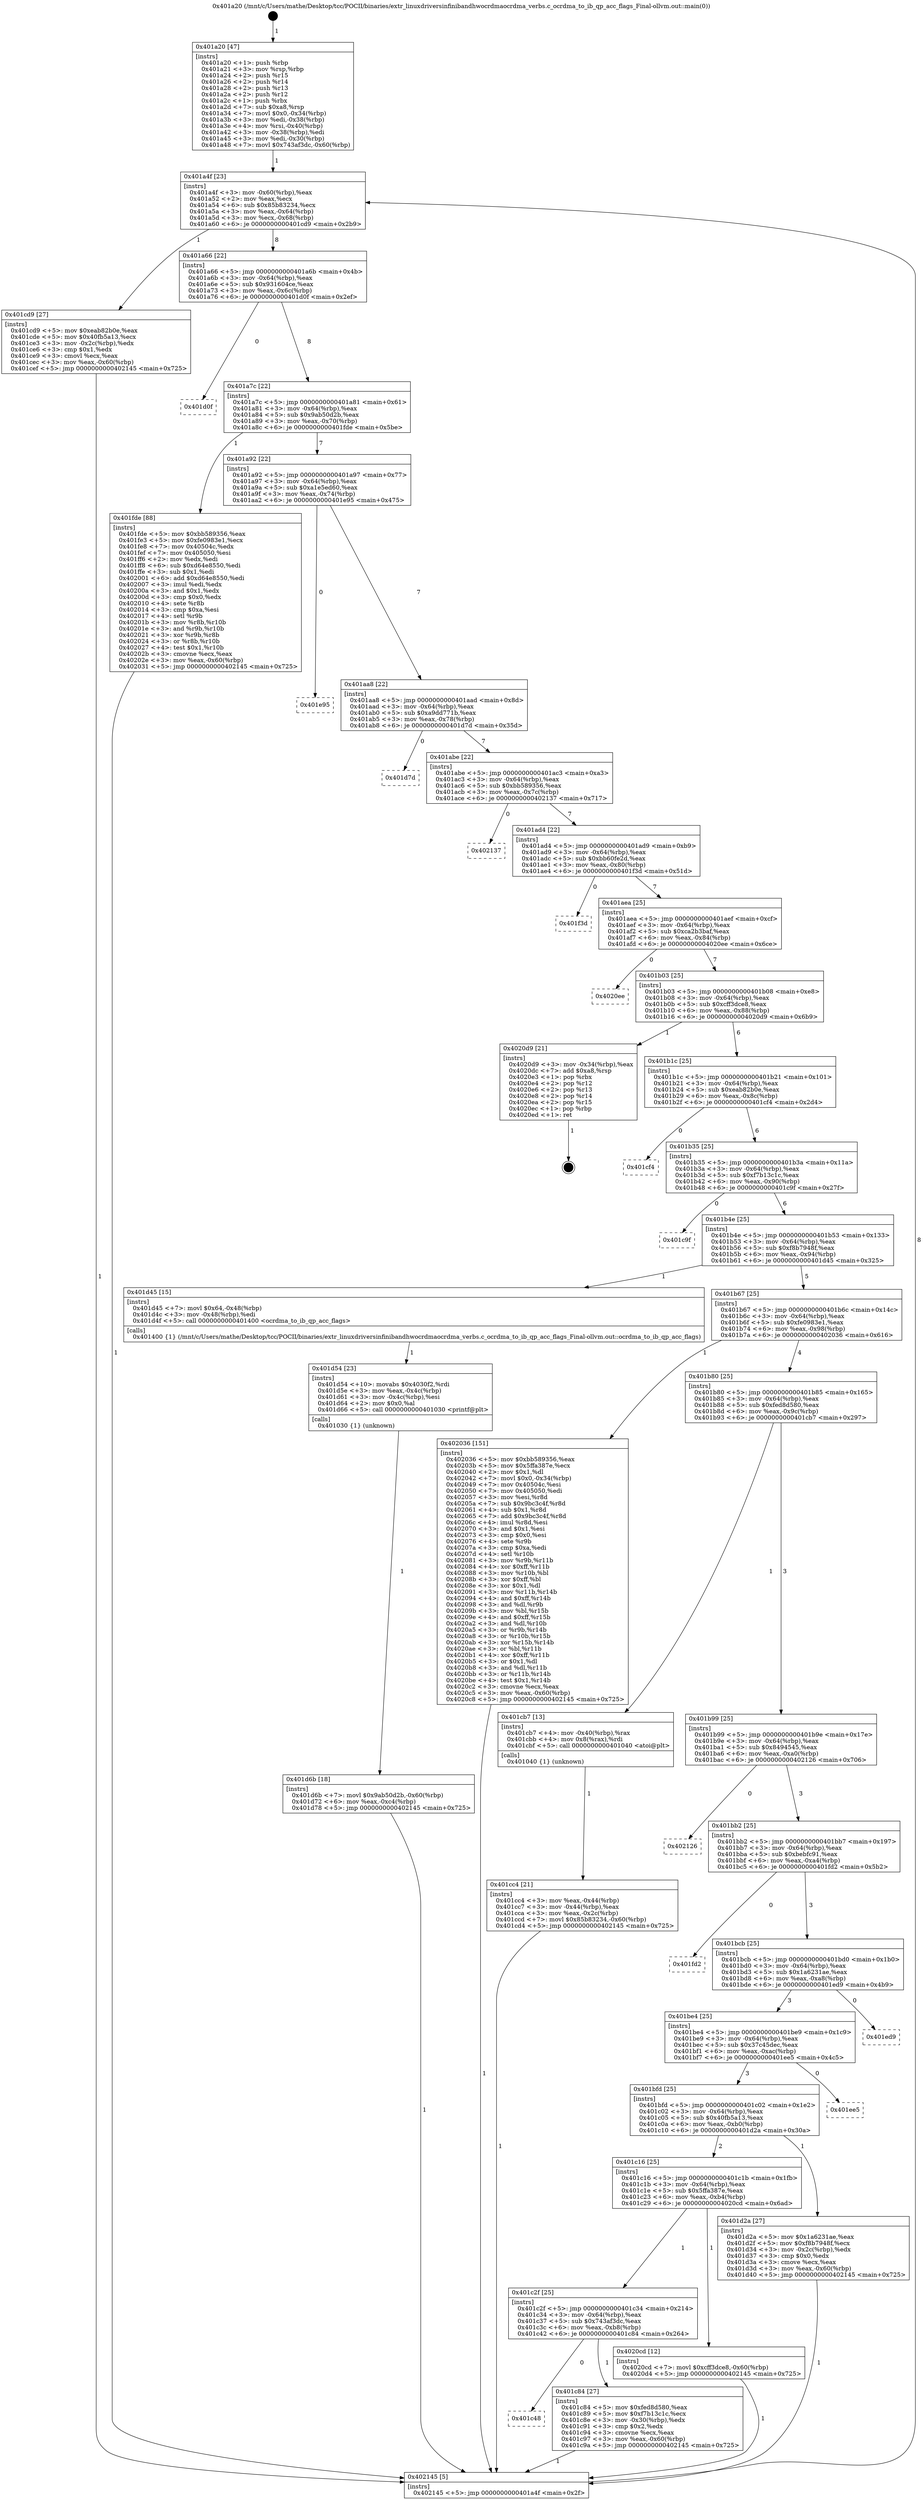 digraph "0x401a20" {
  label = "0x401a20 (/mnt/c/Users/mathe/Desktop/tcc/POCII/binaries/extr_linuxdriversinfinibandhwocrdmaocrdma_verbs.c_ocrdma_to_ib_qp_acc_flags_Final-ollvm.out::main(0))"
  labelloc = "t"
  node[shape=record]

  Entry [label="",width=0.3,height=0.3,shape=circle,fillcolor=black,style=filled]
  "0x401a4f" [label="{
     0x401a4f [23]\l
     | [instrs]\l
     &nbsp;&nbsp;0x401a4f \<+3\>: mov -0x60(%rbp),%eax\l
     &nbsp;&nbsp;0x401a52 \<+2\>: mov %eax,%ecx\l
     &nbsp;&nbsp;0x401a54 \<+6\>: sub $0x85b83234,%ecx\l
     &nbsp;&nbsp;0x401a5a \<+3\>: mov %eax,-0x64(%rbp)\l
     &nbsp;&nbsp;0x401a5d \<+3\>: mov %ecx,-0x68(%rbp)\l
     &nbsp;&nbsp;0x401a60 \<+6\>: je 0000000000401cd9 \<main+0x2b9\>\l
  }"]
  "0x401cd9" [label="{
     0x401cd9 [27]\l
     | [instrs]\l
     &nbsp;&nbsp;0x401cd9 \<+5\>: mov $0xeab82b0e,%eax\l
     &nbsp;&nbsp;0x401cde \<+5\>: mov $0x40fb5a13,%ecx\l
     &nbsp;&nbsp;0x401ce3 \<+3\>: mov -0x2c(%rbp),%edx\l
     &nbsp;&nbsp;0x401ce6 \<+3\>: cmp $0x1,%edx\l
     &nbsp;&nbsp;0x401ce9 \<+3\>: cmovl %ecx,%eax\l
     &nbsp;&nbsp;0x401cec \<+3\>: mov %eax,-0x60(%rbp)\l
     &nbsp;&nbsp;0x401cef \<+5\>: jmp 0000000000402145 \<main+0x725\>\l
  }"]
  "0x401a66" [label="{
     0x401a66 [22]\l
     | [instrs]\l
     &nbsp;&nbsp;0x401a66 \<+5\>: jmp 0000000000401a6b \<main+0x4b\>\l
     &nbsp;&nbsp;0x401a6b \<+3\>: mov -0x64(%rbp),%eax\l
     &nbsp;&nbsp;0x401a6e \<+5\>: sub $0x931604ce,%eax\l
     &nbsp;&nbsp;0x401a73 \<+3\>: mov %eax,-0x6c(%rbp)\l
     &nbsp;&nbsp;0x401a76 \<+6\>: je 0000000000401d0f \<main+0x2ef\>\l
  }"]
  Exit [label="",width=0.3,height=0.3,shape=circle,fillcolor=black,style=filled,peripheries=2]
  "0x401d0f" [label="{
     0x401d0f\l
  }", style=dashed]
  "0x401a7c" [label="{
     0x401a7c [22]\l
     | [instrs]\l
     &nbsp;&nbsp;0x401a7c \<+5\>: jmp 0000000000401a81 \<main+0x61\>\l
     &nbsp;&nbsp;0x401a81 \<+3\>: mov -0x64(%rbp),%eax\l
     &nbsp;&nbsp;0x401a84 \<+5\>: sub $0x9ab50d2b,%eax\l
     &nbsp;&nbsp;0x401a89 \<+3\>: mov %eax,-0x70(%rbp)\l
     &nbsp;&nbsp;0x401a8c \<+6\>: je 0000000000401fde \<main+0x5be\>\l
  }"]
  "0x401d6b" [label="{
     0x401d6b [18]\l
     | [instrs]\l
     &nbsp;&nbsp;0x401d6b \<+7\>: movl $0x9ab50d2b,-0x60(%rbp)\l
     &nbsp;&nbsp;0x401d72 \<+6\>: mov %eax,-0xc4(%rbp)\l
     &nbsp;&nbsp;0x401d78 \<+5\>: jmp 0000000000402145 \<main+0x725\>\l
  }"]
  "0x401fde" [label="{
     0x401fde [88]\l
     | [instrs]\l
     &nbsp;&nbsp;0x401fde \<+5\>: mov $0xbb589356,%eax\l
     &nbsp;&nbsp;0x401fe3 \<+5\>: mov $0xfe0983e1,%ecx\l
     &nbsp;&nbsp;0x401fe8 \<+7\>: mov 0x40504c,%edx\l
     &nbsp;&nbsp;0x401fef \<+7\>: mov 0x405050,%esi\l
     &nbsp;&nbsp;0x401ff6 \<+2\>: mov %edx,%edi\l
     &nbsp;&nbsp;0x401ff8 \<+6\>: sub $0xd64e8550,%edi\l
     &nbsp;&nbsp;0x401ffe \<+3\>: sub $0x1,%edi\l
     &nbsp;&nbsp;0x402001 \<+6\>: add $0xd64e8550,%edi\l
     &nbsp;&nbsp;0x402007 \<+3\>: imul %edi,%edx\l
     &nbsp;&nbsp;0x40200a \<+3\>: and $0x1,%edx\l
     &nbsp;&nbsp;0x40200d \<+3\>: cmp $0x0,%edx\l
     &nbsp;&nbsp;0x402010 \<+4\>: sete %r8b\l
     &nbsp;&nbsp;0x402014 \<+3\>: cmp $0xa,%esi\l
     &nbsp;&nbsp;0x402017 \<+4\>: setl %r9b\l
     &nbsp;&nbsp;0x40201b \<+3\>: mov %r8b,%r10b\l
     &nbsp;&nbsp;0x40201e \<+3\>: and %r9b,%r10b\l
     &nbsp;&nbsp;0x402021 \<+3\>: xor %r9b,%r8b\l
     &nbsp;&nbsp;0x402024 \<+3\>: or %r8b,%r10b\l
     &nbsp;&nbsp;0x402027 \<+4\>: test $0x1,%r10b\l
     &nbsp;&nbsp;0x40202b \<+3\>: cmovne %ecx,%eax\l
     &nbsp;&nbsp;0x40202e \<+3\>: mov %eax,-0x60(%rbp)\l
     &nbsp;&nbsp;0x402031 \<+5\>: jmp 0000000000402145 \<main+0x725\>\l
  }"]
  "0x401a92" [label="{
     0x401a92 [22]\l
     | [instrs]\l
     &nbsp;&nbsp;0x401a92 \<+5\>: jmp 0000000000401a97 \<main+0x77\>\l
     &nbsp;&nbsp;0x401a97 \<+3\>: mov -0x64(%rbp),%eax\l
     &nbsp;&nbsp;0x401a9a \<+5\>: sub $0xa1e5ed60,%eax\l
     &nbsp;&nbsp;0x401a9f \<+3\>: mov %eax,-0x74(%rbp)\l
     &nbsp;&nbsp;0x401aa2 \<+6\>: je 0000000000401e95 \<main+0x475\>\l
  }"]
  "0x401d54" [label="{
     0x401d54 [23]\l
     | [instrs]\l
     &nbsp;&nbsp;0x401d54 \<+10\>: movabs $0x4030f2,%rdi\l
     &nbsp;&nbsp;0x401d5e \<+3\>: mov %eax,-0x4c(%rbp)\l
     &nbsp;&nbsp;0x401d61 \<+3\>: mov -0x4c(%rbp),%esi\l
     &nbsp;&nbsp;0x401d64 \<+2\>: mov $0x0,%al\l
     &nbsp;&nbsp;0x401d66 \<+5\>: call 0000000000401030 \<printf@plt\>\l
     | [calls]\l
     &nbsp;&nbsp;0x401030 \{1\} (unknown)\l
  }"]
  "0x401e95" [label="{
     0x401e95\l
  }", style=dashed]
  "0x401aa8" [label="{
     0x401aa8 [22]\l
     | [instrs]\l
     &nbsp;&nbsp;0x401aa8 \<+5\>: jmp 0000000000401aad \<main+0x8d\>\l
     &nbsp;&nbsp;0x401aad \<+3\>: mov -0x64(%rbp),%eax\l
     &nbsp;&nbsp;0x401ab0 \<+5\>: sub $0xa9dd771b,%eax\l
     &nbsp;&nbsp;0x401ab5 \<+3\>: mov %eax,-0x78(%rbp)\l
     &nbsp;&nbsp;0x401ab8 \<+6\>: je 0000000000401d7d \<main+0x35d\>\l
  }"]
  "0x401cc4" [label="{
     0x401cc4 [21]\l
     | [instrs]\l
     &nbsp;&nbsp;0x401cc4 \<+3\>: mov %eax,-0x44(%rbp)\l
     &nbsp;&nbsp;0x401cc7 \<+3\>: mov -0x44(%rbp),%eax\l
     &nbsp;&nbsp;0x401cca \<+3\>: mov %eax,-0x2c(%rbp)\l
     &nbsp;&nbsp;0x401ccd \<+7\>: movl $0x85b83234,-0x60(%rbp)\l
     &nbsp;&nbsp;0x401cd4 \<+5\>: jmp 0000000000402145 \<main+0x725\>\l
  }"]
  "0x401d7d" [label="{
     0x401d7d\l
  }", style=dashed]
  "0x401abe" [label="{
     0x401abe [22]\l
     | [instrs]\l
     &nbsp;&nbsp;0x401abe \<+5\>: jmp 0000000000401ac3 \<main+0xa3\>\l
     &nbsp;&nbsp;0x401ac3 \<+3\>: mov -0x64(%rbp),%eax\l
     &nbsp;&nbsp;0x401ac6 \<+5\>: sub $0xbb589356,%eax\l
     &nbsp;&nbsp;0x401acb \<+3\>: mov %eax,-0x7c(%rbp)\l
     &nbsp;&nbsp;0x401ace \<+6\>: je 0000000000402137 \<main+0x717\>\l
  }"]
  "0x401a20" [label="{
     0x401a20 [47]\l
     | [instrs]\l
     &nbsp;&nbsp;0x401a20 \<+1\>: push %rbp\l
     &nbsp;&nbsp;0x401a21 \<+3\>: mov %rsp,%rbp\l
     &nbsp;&nbsp;0x401a24 \<+2\>: push %r15\l
     &nbsp;&nbsp;0x401a26 \<+2\>: push %r14\l
     &nbsp;&nbsp;0x401a28 \<+2\>: push %r13\l
     &nbsp;&nbsp;0x401a2a \<+2\>: push %r12\l
     &nbsp;&nbsp;0x401a2c \<+1\>: push %rbx\l
     &nbsp;&nbsp;0x401a2d \<+7\>: sub $0xa8,%rsp\l
     &nbsp;&nbsp;0x401a34 \<+7\>: movl $0x0,-0x34(%rbp)\l
     &nbsp;&nbsp;0x401a3b \<+3\>: mov %edi,-0x38(%rbp)\l
     &nbsp;&nbsp;0x401a3e \<+4\>: mov %rsi,-0x40(%rbp)\l
     &nbsp;&nbsp;0x401a42 \<+3\>: mov -0x38(%rbp),%edi\l
     &nbsp;&nbsp;0x401a45 \<+3\>: mov %edi,-0x30(%rbp)\l
     &nbsp;&nbsp;0x401a48 \<+7\>: movl $0x743af3dc,-0x60(%rbp)\l
  }"]
  "0x402137" [label="{
     0x402137\l
  }", style=dashed]
  "0x401ad4" [label="{
     0x401ad4 [22]\l
     | [instrs]\l
     &nbsp;&nbsp;0x401ad4 \<+5\>: jmp 0000000000401ad9 \<main+0xb9\>\l
     &nbsp;&nbsp;0x401ad9 \<+3\>: mov -0x64(%rbp),%eax\l
     &nbsp;&nbsp;0x401adc \<+5\>: sub $0xbb60fe2d,%eax\l
     &nbsp;&nbsp;0x401ae1 \<+3\>: mov %eax,-0x80(%rbp)\l
     &nbsp;&nbsp;0x401ae4 \<+6\>: je 0000000000401f3d \<main+0x51d\>\l
  }"]
  "0x402145" [label="{
     0x402145 [5]\l
     | [instrs]\l
     &nbsp;&nbsp;0x402145 \<+5\>: jmp 0000000000401a4f \<main+0x2f\>\l
  }"]
  "0x401f3d" [label="{
     0x401f3d\l
  }", style=dashed]
  "0x401aea" [label="{
     0x401aea [25]\l
     | [instrs]\l
     &nbsp;&nbsp;0x401aea \<+5\>: jmp 0000000000401aef \<main+0xcf\>\l
     &nbsp;&nbsp;0x401aef \<+3\>: mov -0x64(%rbp),%eax\l
     &nbsp;&nbsp;0x401af2 \<+5\>: sub $0xca2b3baf,%eax\l
     &nbsp;&nbsp;0x401af7 \<+6\>: mov %eax,-0x84(%rbp)\l
     &nbsp;&nbsp;0x401afd \<+6\>: je 00000000004020ee \<main+0x6ce\>\l
  }"]
  "0x401c48" [label="{
     0x401c48\l
  }", style=dashed]
  "0x4020ee" [label="{
     0x4020ee\l
  }", style=dashed]
  "0x401b03" [label="{
     0x401b03 [25]\l
     | [instrs]\l
     &nbsp;&nbsp;0x401b03 \<+5\>: jmp 0000000000401b08 \<main+0xe8\>\l
     &nbsp;&nbsp;0x401b08 \<+3\>: mov -0x64(%rbp),%eax\l
     &nbsp;&nbsp;0x401b0b \<+5\>: sub $0xcff3dce8,%eax\l
     &nbsp;&nbsp;0x401b10 \<+6\>: mov %eax,-0x88(%rbp)\l
     &nbsp;&nbsp;0x401b16 \<+6\>: je 00000000004020d9 \<main+0x6b9\>\l
  }"]
  "0x401c84" [label="{
     0x401c84 [27]\l
     | [instrs]\l
     &nbsp;&nbsp;0x401c84 \<+5\>: mov $0xfed8d580,%eax\l
     &nbsp;&nbsp;0x401c89 \<+5\>: mov $0xf7b13c1c,%ecx\l
     &nbsp;&nbsp;0x401c8e \<+3\>: mov -0x30(%rbp),%edx\l
     &nbsp;&nbsp;0x401c91 \<+3\>: cmp $0x2,%edx\l
     &nbsp;&nbsp;0x401c94 \<+3\>: cmovne %ecx,%eax\l
     &nbsp;&nbsp;0x401c97 \<+3\>: mov %eax,-0x60(%rbp)\l
     &nbsp;&nbsp;0x401c9a \<+5\>: jmp 0000000000402145 \<main+0x725\>\l
  }"]
  "0x4020d9" [label="{
     0x4020d9 [21]\l
     | [instrs]\l
     &nbsp;&nbsp;0x4020d9 \<+3\>: mov -0x34(%rbp),%eax\l
     &nbsp;&nbsp;0x4020dc \<+7\>: add $0xa8,%rsp\l
     &nbsp;&nbsp;0x4020e3 \<+1\>: pop %rbx\l
     &nbsp;&nbsp;0x4020e4 \<+2\>: pop %r12\l
     &nbsp;&nbsp;0x4020e6 \<+2\>: pop %r13\l
     &nbsp;&nbsp;0x4020e8 \<+2\>: pop %r14\l
     &nbsp;&nbsp;0x4020ea \<+2\>: pop %r15\l
     &nbsp;&nbsp;0x4020ec \<+1\>: pop %rbp\l
     &nbsp;&nbsp;0x4020ed \<+1\>: ret\l
  }"]
  "0x401b1c" [label="{
     0x401b1c [25]\l
     | [instrs]\l
     &nbsp;&nbsp;0x401b1c \<+5\>: jmp 0000000000401b21 \<main+0x101\>\l
     &nbsp;&nbsp;0x401b21 \<+3\>: mov -0x64(%rbp),%eax\l
     &nbsp;&nbsp;0x401b24 \<+5\>: sub $0xeab82b0e,%eax\l
     &nbsp;&nbsp;0x401b29 \<+6\>: mov %eax,-0x8c(%rbp)\l
     &nbsp;&nbsp;0x401b2f \<+6\>: je 0000000000401cf4 \<main+0x2d4\>\l
  }"]
  "0x401c2f" [label="{
     0x401c2f [25]\l
     | [instrs]\l
     &nbsp;&nbsp;0x401c2f \<+5\>: jmp 0000000000401c34 \<main+0x214\>\l
     &nbsp;&nbsp;0x401c34 \<+3\>: mov -0x64(%rbp),%eax\l
     &nbsp;&nbsp;0x401c37 \<+5\>: sub $0x743af3dc,%eax\l
     &nbsp;&nbsp;0x401c3c \<+6\>: mov %eax,-0xb8(%rbp)\l
     &nbsp;&nbsp;0x401c42 \<+6\>: je 0000000000401c84 \<main+0x264\>\l
  }"]
  "0x401cf4" [label="{
     0x401cf4\l
  }", style=dashed]
  "0x401b35" [label="{
     0x401b35 [25]\l
     | [instrs]\l
     &nbsp;&nbsp;0x401b35 \<+5\>: jmp 0000000000401b3a \<main+0x11a\>\l
     &nbsp;&nbsp;0x401b3a \<+3\>: mov -0x64(%rbp),%eax\l
     &nbsp;&nbsp;0x401b3d \<+5\>: sub $0xf7b13c1c,%eax\l
     &nbsp;&nbsp;0x401b42 \<+6\>: mov %eax,-0x90(%rbp)\l
     &nbsp;&nbsp;0x401b48 \<+6\>: je 0000000000401c9f \<main+0x27f\>\l
  }"]
  "0x4020cd" [label="{
     0x4020cd [12]\l
     | [instrs]\l
     &nbsp;&nbsp;0x4020cd \<+7\>: movl $0xcff3dce8,-0x60(%rbp)\l
     &nbsp;&nbsp;0x4020d4 \<+5\>: jmp 0000000000402145 \<main+0x725\>\l
  }"]
  "0x401c9f" [label="{
     0x401c9f\l
  }", style=dashed]
  "0x401b4e" [label="{
     0x401b4e [25]\l
     | [instrs]\l
     &nbsp;&nbsp;0x401b4e \<+5\>: jmp 0000000000401b53 \<main+0x133\>\l
     &nbsp;&nbsp;0x401b53 \<+3\>: mov -0x64(%rbp),%eax\l
     &nbsp;&nbsp;0x401b56 \<+5\>: sub $0xf8b7948f,%eax\l
     &nbsp;&nbsp;0x401b5b \<+6\>: mov %eax,-0x94(%rbp)\l
     &nbsp;&nbsp;0x401b61 \<+6\>: je 0000000000401d45 \<main+0x325\>\l
  }"]
  "0x401c16" [label="{
     0x401c16 [25]\l
     | [instrs]\l
     &nbsp;&nbsp;0x401c16 \<+5\>: jmp 0000000000401c1b \<main+0x1fb\>\l
     &nbsp;&nbsp;0x401c1b \<+3\>: mov -0x64(%rbp),%eax\l
     &nbsp;&nbsp;0x401c1e \<+5\>: sub $0x5ffa387e,%eax\l
     &nbsp;&nbsp;0x401c23 \<+6\>: mov %eax,-0xb4(%rbp)\l
     &nbsp;&nbsp;0x401c29 \<+6\>: je 00000000004020cd \<main+0x6ad\>\l
  }"]
  "0x401d45" [label="{
     0x401d45 [15]\l
     | [instrs]\l
     &nbsp;&nbsp;0x401d45 \<+7\>: movl $0x64,-0x48(%rbp)\l
     &nbsp;&nbsp;0x401d4c \<+3\>: mov -0x48(%rbp),%edi\l
     &nbsp;&nbsp;0x401d4f \<+5\>: call 0000000000401400 \<ocrdma_to_ib_qp_acc_flags\>\l
     | [calls]\l
     &nbsp;&nbsp;0x401400 \{1\} (/mnt/c/Users/mathe/Desktop/tcc/POCII/binaries/extr_linuxdriversinfinibandhwocrdmaocrdma_verbs.c_ocrdma_to_ib_qp_acc_flags_Final-ollvm.out::ocrdma_to_ib_qp_acc_flags)\l
  }"]
  "0x401b67" [label="{
     0x401b67 [25]\l
     | [instrs]\l
     &nbsp;&nbsp;0x401b67 \<+5\>: jmp 0000000000401b6c \<main+0x14c\>\l
     &nbsp;&nbsp;0x401b6c \<+3\>: mov -0x64(%rbp),%eax\l
     &nbsp;&nbsp;0x401b6f \<+5\>: sub $0xfe0983e1,%eax\l
     &nbsp;&nbsp;0x401b74 \<+6\>: mov %eax,-0x98(%rbp)\l
     &nbsp;&nbsp;0x401b7a \<+6\>: je 0000000000402036 \<main+0x616\>\l
  }"]
  "0x401d2a" [label="{
     0x401d2a [27]\l
     | [instrs]\l
     &nbsp;&nbsp;0x401d2a \<+5\>: mov $0x1a6231ae,%eax\l
     &nbsp;&nbsp;0x401d2f \<+5\>: mov $0xf8b7948f,%ecx\l
     &nbsp;&nbsp;0x401d34 \<+3\>: mov -0x2c(%rbp),%edx\l
     &nbsp;&nbsp;0x401d37 \<+3\>: cmp $0x0,%edx\l
     &nbsp;&nbsp;0x401d3a \<+3\>: cmove %ecx,%eax\l
     &nbsp;&nbsp;0x401d3d \<+3\>: mov %eax,-0x60(%rbp)\l
     &nbsp;&nbsp;0x401d40 \<+5\>: jmp 0000000000402145 \<main+0x725\>\l
  }"]
  "0x402036" [label="{
     0x402036 [151]\l
     | [instrs]\l
     &nbsp;&nbsp;0x402036 \<+5\>: mov $0xbb589356,%eax\l
     &nbsp;&nbsp;0x40203b \<+5\>: mov $0x5ffa387e,%ecx\l
     &nbsp;&nbsp;0x402040 \<+2\>: mov $0x1,%dl\l
     &nbsp;&nbsp;0x402042 \<+7\>: movl $0x0,-0x34(%rbp)\l
     &nbsp;&nbsp;0x402049 \<+7\>: mov 0x40504c,%esi\l
     &nbsp;&nbsp;0x402050 \<+7\>: mov 0x405050,%edi\l
     &nbsp;&nbsp;0x402057 \<+3\>: mov %esi,%r8d\l
     &nbsp;&nbsp;0x40205a \<+7\>: sub $0x9bc3c4f,%r8d\l
     &nbsp;&nbsp;0x402061 \<+4\>: sub $0x1,%r8d\l
     &nbsp;&nbsp;0x402065 \<+7\>: add $0x9bc3c4f,%r8d\l
     &nbsp;&nbsp;0x40206c \<+4\>: imul %r8d,%esi\l
     &nbsp;&nbsp;0x402070 \<+3\>: and $0x1,%esi\l
     &nbsp;&nbsp;0x402073 \<+3\>: cmp $0x0,%esi\l
     &nbsp;&nbsp;0x402076 \<+4\>: sete %r9b\l
     &nbsp;&nbsp;0x40207a \<+3\>: cmp $0xa,%edi\l
     &nbsp;&nbsp;0x40207d \<+4\>: setl %r10b\l
     &nbsp;&nbsp;0x402081 \<+3\>: mov %r9b,%r11b\l
     &nbsp;&nbsp;0x402084 \<+4\>: xor $0xff,%r11b\l
     &nbsp;&nbsp;0x402088 \<+3\>: mov %r10b,%bl\l
     &nbsp;&nbsp;0x40208b \<+3\>: xor $0xff,%bl\l
     &nbsp;&nbsp;0x40208e \<+3\>: xor $0x1,%dl\l
     &nbsp;&nbsp;0x402091 \<+3\>: mov %r11b,%r14b\l
     &nbsp;&nbsp;0x402094 \<+4\>: and $0xff,%r14b\l
     &nbsp;&nbsp;0x402098 \<+3\>: and %dl,%r9b\l
     &nbsp;&nbsp;0x40209b \<+3\>: mov %bl,%r15b\l
     &nbsp;&nbsp;0x40209e \<+4\>: and $0xff,%r15b\l
     &nbsp;&nbsp;0x4020a2 \<+3\>: and %dl,%r10b\l
     &nbsp;&nbsp;0x4020a5 \<+3\>: or %r9b,%r14b\l
     &nbsp;&nbsp;0x4020a8 \<+3\>: or %r10b,%r15b\l
     &nbsp;&nbsp;0x4020ab \<+3\>: xor %r15b,%r14b\l
     &nbsp;&nbsp;0x4020ae \<+3\>: or %bl,%r11b\l
     &nbsp;&nbsp;0x4020b1 \<+4\>: xor $0xff,%r11b\l
     &nbsp;&nbsp;0x4020b5 \<+3\>: or $0x1,%dl\l
     &nbsp;&nbsp;0x4020b8 \<+3\>: and %dl,%r11b\l
     &nbsp;&nbsp;0x4020bb \<+3\>: or %r11b,%r14b\l
     &nbsp;&nbsp;0x4020be \<+4\>: test $0x1,%r14b\l
     &nbsp;&nbsp;0x4020c2 \<+3\>: cmovne %ecx,%eax\l
     &nbsp;&nbsp;0x4020c5 \<+3\>: mov %eax,-0x60(%rbp)\l
     &nbsp;&nbsp;0x4020c8 \<+5\>: jmp 0000000000402145 \<main+0x725\>\l
  }"]
  "0x401b80" [label="{
     0x401b80 [25]\l
     | [instrs]\l
     &nbsp;&nbsp;0x401b80 \<+5\>: jmp 0000000000401b85 \<main+0x165\>\l
     &nbsp;&nbsp;0x401b85 \<+3\>: mov -0x64(%rbp),%eax\l
     &nbsp;&nbsp;0x401b88 \<+5\>: sub $0xfed8d580,%eax\l
     &nbsp;&nbsp;0x401b8d \<+6\>: mov %eax,-0x9c(%rbp)\l
     &nbsp;&nbsp;0x401b93 \<+6\>: je 0000000000401cb7 \<main+0x297\>\l
  }"]
  "0x401bfd" [label="{
     0x401bfd [25]\l
     | [instrs]\l
     &nbsp;&nbsp;0x401bfd \<+5\>: jmp 0000000000401c02 \<main+0x1e2\>\l
     &nbsp;&nbsp;0x401c02 \<+3\>: mov -0x64(%rbp),%eax\l
     &nbsp;&nbsp;0x401c05 \<+5\>: sub $0x40fb5a13,%eax\l
     &nbsp;&nbsp;0x401c0a \<+6\>: mov %eax,-0xb0(%rbp)\l
     &nbsp;&nbsp;0x401c10 \<+6\>: je 0000000000401d2a \<main+0x30a\>\l
  }"]
  "0x401cb7" [label="{
     0x401cb7 [13]\l
     | [instrs]\l
     &nbsp;&nbsp;0x401cb7 \<+4\>: mov -0x40(%rbp),%rax\l
     &nbsp;&nbsp;0x401cbb \<+4\>: mov 0x8(%rax),%rdi\l
     &nbsp;&nbsp;0x401cbf \<+5\>: call 0000000000401040 \<atoi@plt\>\l
     | [calls]\l
     &nbsp;&nbsp;0x401040 \{1\} (unknown)\l
  }"]
  "0x401b99" [label="{
     0x401b99 [25]\l
     | [instrs]\l
     &nbsp;&nbsp;0x401b99 \<+5\>: jmp 0000000000401b9e \<main+0x17e\>\l
     &nbsp;&nbsp;0x401b9e \<+3\>: mov -0x64(%rbp),%eax\l
     &nbsp;&nbsp;0x401ba1 \<+5\>: sub $0x8494545,%eax\l
     &nbsp;&nbsp;0x401ba6 \<+6\>: mov %eax,-0xa0(%rbp)\l
     &nbsp;&nbsp;0x401bac \<+6\>: je 0000000000402126 \<main+0x706\>\l
  }"]
  "0x401ee5" [label="{
     0x401ee5\l
  }", style=dashed]
  "0x402126" [label="{
     0x402126\l
  }", style=dashed]
  "0x401bb2" [label="{
     0x401bb2 [25]\l
     | [instrs]\l
     &nbsp;&nbsp;0x401bb2 \<+5\>: jmp 0000000000401bb7 \<main+0x197\>\l
     &nbsp;&nbsp;0x401bb7 \<+3\>: mov -0x64(%rbp),%eax\l
     &nbsp;&nbsp;0x401bba \<+5\>: sub $0xbebfc91,%eax\l
     &nbsp;&nbsp;0x401bbf \<+6\>: mov %eax,-0xa4(%rbp)\l
     &nbsp;&nbsp;0x401bc5 \<+6\>: je 0000000000401fd2 \<main+0x5b2\>\l
  }"]
  "0x401be4" [label="{
     0x401be4 [25]\l
     | [instrs]\l
     &nbsp;&nbsp;0x401be4 \<+5\>: jmp 0000000000401be9 \<main+0x1c9\>\l
     &nbsp;&nbsp;0x401be9 \<+3\>: mov -0x64(%rbp),%eax\l
     &nbsp;&nbsp;0x401bec \<+5\>: sub $0x37c45dec,%eax\l
     &nbsp;&nbsp;0x401bf1 \<+6\>: mov %eax,-0xac(%rbp)\l
     &nbsp;&nbsp;0x401bf7 \<+6\>: je 0000000000401ee5 \<main+0x4c5\>\l
  }"]
  "0x401fd2" [label="{
     0x401fd2\l
  }", style=dashed]
  "0x401bcb" [label="{
     0x401bcb [25]\l
     | [instrs]\l
     &nbsp;&nbsp;0x401bcb \<+5\>: jmp 0000000000401bd0 \<main+0x1b0\>\l
     &nbsp;&nbsp;0x401bd0 \<+3\>: mov -0x64(%rbp),%eax\l
     &nbsp;&nbsp;0x401bd3 \<+5\>: sub $0x1a6231ae,%eax\l
     &nbsp;&nbsp;0x401bd8 \<+6\>: mov %eax,-0xa8(%rbp)\l
     &nbsp;&nbsp;0x401bde \<+6\>: je 0000000000401ed9 \<main+0x4b9\>\l
  }"]
  "0x401ed9" [label="{
     0x401ed9\l
  }", style=dashed]
  Entry -> "0x401a20" [label=" 1"]
  "0x401a4f" -> "0x401cd9" [label=" 1"]
  "0x401a4f" -> "0x401a66" [label=" 8"]
  "0x4020d9" -> Exit [label=" 1"]
  "0x401a66" -> "0x401d0f" [label=" 0"]
  "0x401a66" -> "0x401a7c" [label=" 8"]
  "0x4020cd" -> "0x402145" [label=" 1"]
  "0x401a7c" -> "0x401fde" [label=" 1"]
  "0x401a7c" -> "0x401a92" [label=" 7"]
  "0x402036" -> "0x402145" [label=" 1"]
  "0x401a92" -> "0x401e95" [label=" 0"]
  "0x401a92" -> "0x401aa8" [label=" 7"]
  "0x401fde" -> "0x402145" [label=" 1"]
  "0x401aa8" -> "0x401d7d" [label=" 0"]
  "0x401aa8" -> "0x401abe" [label=" 7"]
  "0x401d6b" -> "0x402145" [label=" 1"]
  "0x401abe" -> "0x402137" [label=" 0"]
  "0x401abe" -> "0x401ad4" [label=" 7"]
  "0x401d54" -> "0x401d6b" [label=" 1"]
  "0x401ad4" -> "0x401f3d" [label=" 0"]
  "0x401ad4" -> "0x401aea" [label=" 7"]
  "0x401d45" -> "0x401d54" [label=" 1"]
  "0x401aea" -> "0x4020ee" [label=" 0"]
  "0x401aea" -> "0x401b03" [label=" 7"]
  "0x401d2a" -> "0x402145" [label=" 1"]
  "0x401b03" -> "0x4020d9" [label=" 1"]
  "0x401b03" -> "0x401b1c" [label=" 6"]
  "0x401cd9" -> "0x402145" [label=" 1"]
  "0x401b1c" -> "0x401cf4" [label=" 0"]
  "0x401b1c" -> "0x401b35" [label=" 6"]
  "0x401cb7" -> "0x401cc4" [label=" 1"]
  "0x401b35" -> "0x401c9f" [label=" 0"]
  "0x401b35" -> "0x401b4e" [label=" 6"]
  "0x402145" -> "0x401a4f" [label=" 8"]
  "0x401b4e" -> "0x401d45" [label=" 1"]
  "0x401b4e" -> "0x401b67" [label=" 5"]
  "0x401c84" -> "0x402145" [label=" 1"]
  "0x401b67" -> "0x402036" [label=" 1"]
  "0x401b67" -> "0x401b80" [label=" 4"]
  "0x401c2f" -> "0x401c48" [label=" 0"]
  "0x401b80" -> "0x401cb7" [label=" 1"]
  "0x401b80" -> "0x401b99" [label=" 3"]
  "0x401cc4" -> "0x402145" [label=" 1"]
  "0x401b99" -> "0x402126" [label=" 0"]
  "0x401b99" -> "0x401bb2" [label=" 3"]
  "0x401c16" -> "0x401c2f" [label=" 1"]
  "0x401bb2" -> "0x401fd2" [label=" 0"]
  "0x401bb2" -> "0x401bcb" [label=" 3"]
  "0x401a20" -> "0x401a4f" [label=" 1"]
  "0x401bcb" -> "0x401ed9" [label=" 0"]
  "0x401bcb" -> "0x401be4" [label=" 3"]
  "0x401c16" -> "0x4020cd" [label=" 1"]
  "0x401be4" -> "0x401ee5" [label=" 0"]
  "0x401be4" -> "0x401bfd" [label=" 3"]
  "0x401c2f" -> "0x401c84" [label=" 1"]
  "0x401bfd" -> "0x401d2a" [label=" 1"]
  "0x401bfd" -> "0x401c16" [label=" 2"]
}
